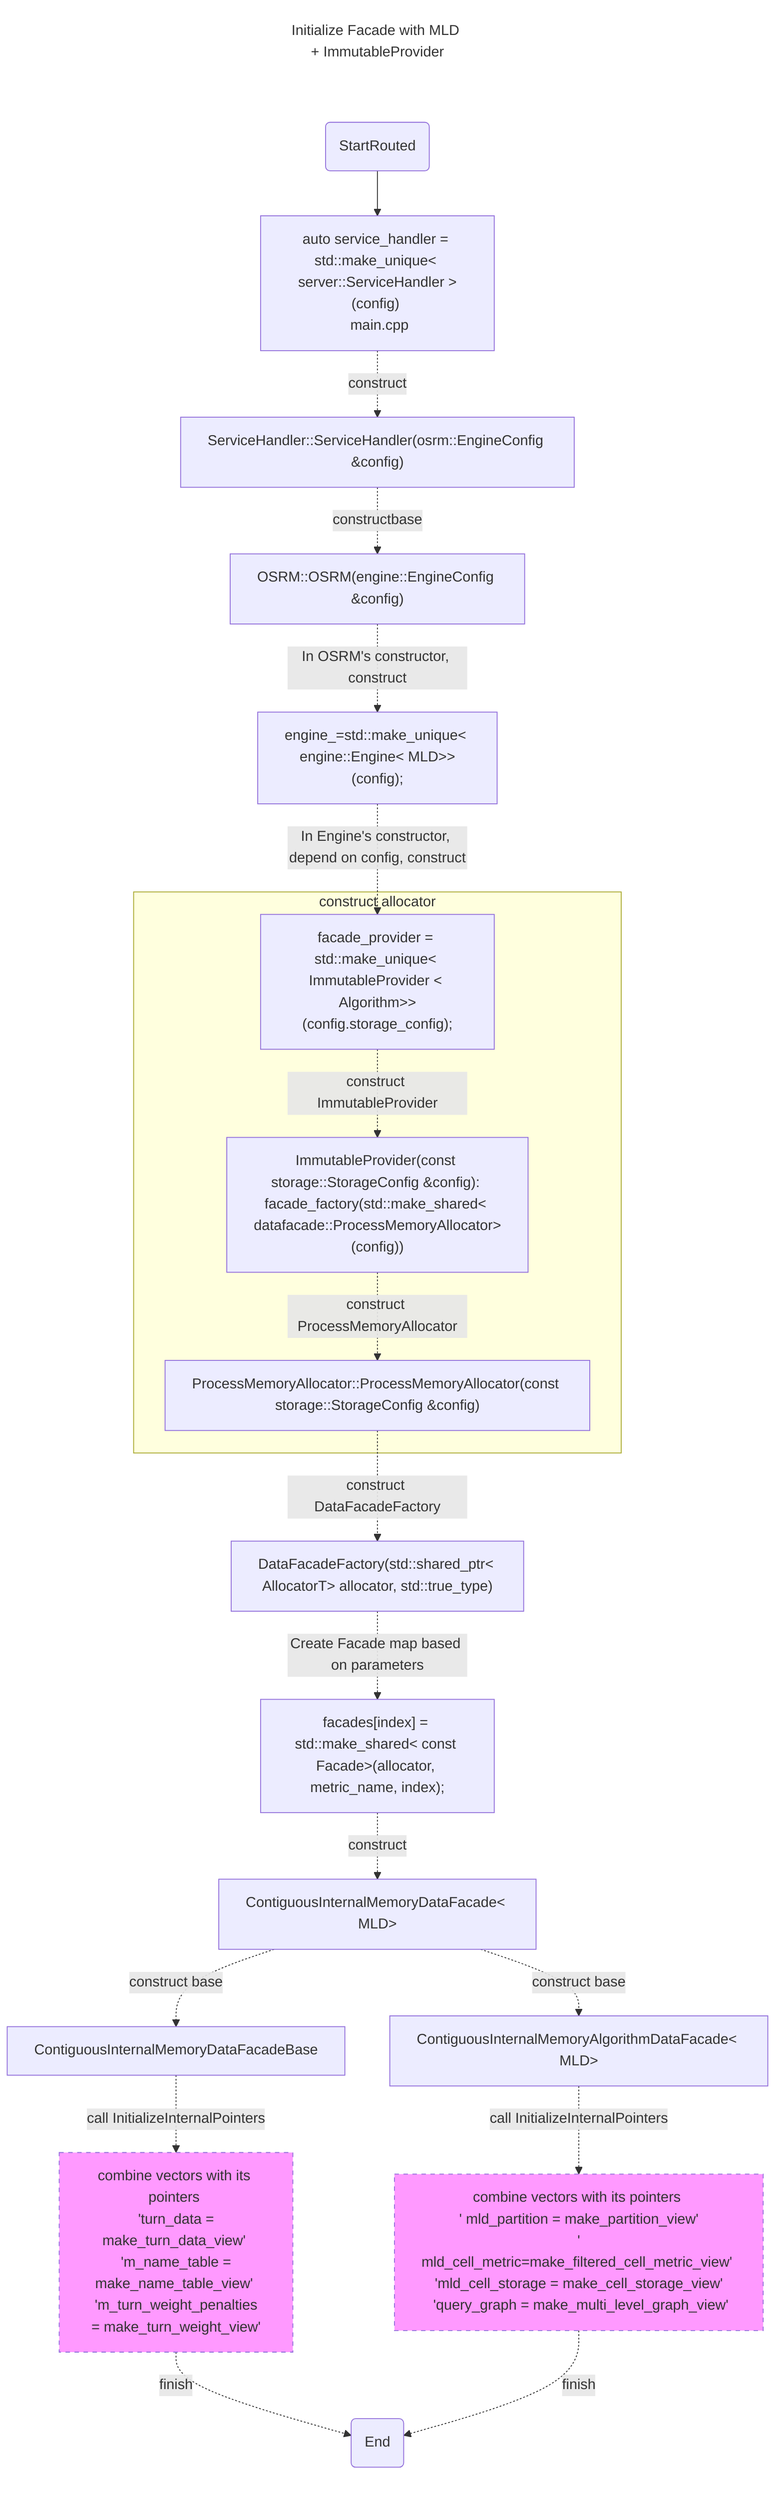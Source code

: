 graph TD

Title[Initialize Facade with MLD + ImmutableProvider]
Title-->Start
style Title fill:#FFF,stroke:#FFF
linkStyle 0 stroke:#FFF,stroke-width:0;

Start("StartRouted") --> main["auto service_handler = std::make_unique< server::ServiceHandler >(config) <p></p> main.cpp"]
main -.construct.-> constructServiceHandler["ServiceHandler::ServiceHandler(osrm::EngineConfig &config)"]
constructServiceHandler-.constructbase.-> ConstructOsrm["OSRM::OSRM(engine::EngineConfig &config)"]
ConstructOsrm-."In OSRM's constructor, construct".->ConstructEngine["engine_=std::make_unique< engine::Engine< MLD>>(config);"]
ConstructEngine-."In Engine's constructor, depend on config, construct  ".->ConstructFacadeProvide["facade_provider = std::make_unique< ImmutableProvider < Algorithm>>(config.storage_config);"]

subgraph construct allocator
ConstructFacadeProvide-.construct ImmutableProvider.->ConstructImmutableProvider["ImmutableProvider(const storage::StorageConfig &config): facade_factory(std::make_shared< datafacade::ProcessMemoryAllocator>(config))"]
ConstructImmutableProvider-."construct ProcessMemoryAllocator".->ConstructConstructImmutableProvider["ProcessMemoryAllocator::ProcessMemoryAllocator(const storage::StorageConfig &config)"]
end

ConstructConstructImmutableProvider-."construct DataFacadeFactory".->ConstructDataFacadeFactory["DataFacadeFactory(std::shared_ptr< AllocatorT> allocator, std::true_type)"]
ConstructDataFacadeFactory-."Create Facade map based on parameters".->CreateFacadeWithParam["facades[index] = std::make_shared< const Facade>(allocator, metric_name, index);"]
CreateFacadeWithParam-."construct".->ConstrcutContiguousInternalMemoryDataFacadeMLD["ContiguousInternalMemoryDataFacade< MLD>"]
ConstrcutContiguousInternalMemoryDataFacadeMLD-."construct base ".->ConstructContiguousInternalMemoryDataFacadeBase["ContiguousInternalMemoryDataFacadeBase"]
ConstrcutContiguousInternalMemoryDataFacadeMLD-."construct base ".->ConstructContiguousInternalMemoryAlgorithmDataFacadeMLD["ContiguousInternalMemoryAlgorithmDataFacade< MLD>"]
ConstructContiguousInternalMemoryDataFacadeBase-."call InitializeInternalPointers ".->CallBaseInitializeInternalPointers["combine vectors with its pointers <p></p> 'turn_data = make_turn_data_view' <p></p> 'm_name_table = make_name_table_view' <p></p> 'm_turn_weight_penalties = make_turn_weight_view' "]
style CallBaseInitializeInternalPointers fill:#f9f,stroke-dasharray: 5, 5
ConstructContiguousInternalMemoryAlgorithmDataFacadeMLD-."call InitializeInternalPointers ".->CallAlgInitializeInternalPointers["combine vectors with its pointers <p></p> ' mld_partition = make_partition_view' <p></p> ' mld_cell_metric=make_filtered_cell_metric_view' <p></p> 'mld_cell_storage = make_cell_storage_view' <p></p> 'query_graph = make_multi_level_graph_view'  "]
style CallAlgInitializeInternalPointers fill:#f9f,stroke-dasharray: 5, 5

CallBaseInitializeInternalPointers -."finish".->End("End")
CallAlgInitializeInternalPointers -."finish".->End("End")